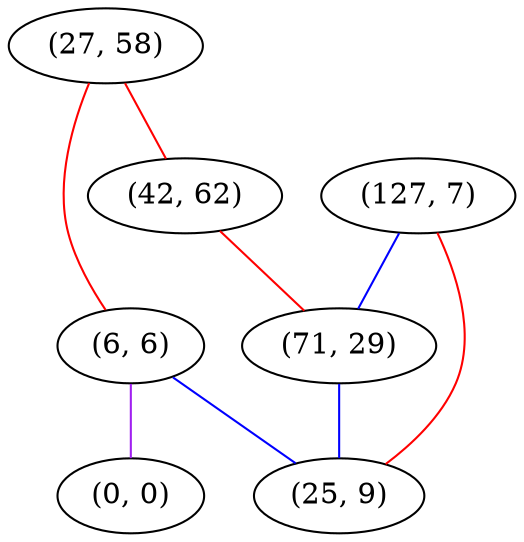 graph "" {
"(27, 58)";
"(42, 62)";
"(127, 7)";
"(6, 6)";
"(0, 0)";
"(71, 29)";
"(25, 9)";
"(27, 58)" -- "(42, 62)"  [color=red, key=0, weight=1];
"(27, 58)" -- "(6, 6)"  [color=red, key=0, weight=1];
"(42, 62)" -- "(71, 29)"  [color=red, key=0, weight=1];
"(127, 7)" -- "(71, 29)"  [color=blue, key=0, weight=3];
"(127, 7)" -- "(25, 9)"  [color=red, key=0, weight=1];
"(6, 6)" -- "(0, 0)"  [color=purple, key=0, weight=4];
"(6, 6)" -- "(25, 9)"  [color=blue, key=0, weight=3];
"(71, 29)" -- "(25, 9)"  [color=blue, key=0, weight=3];
}
